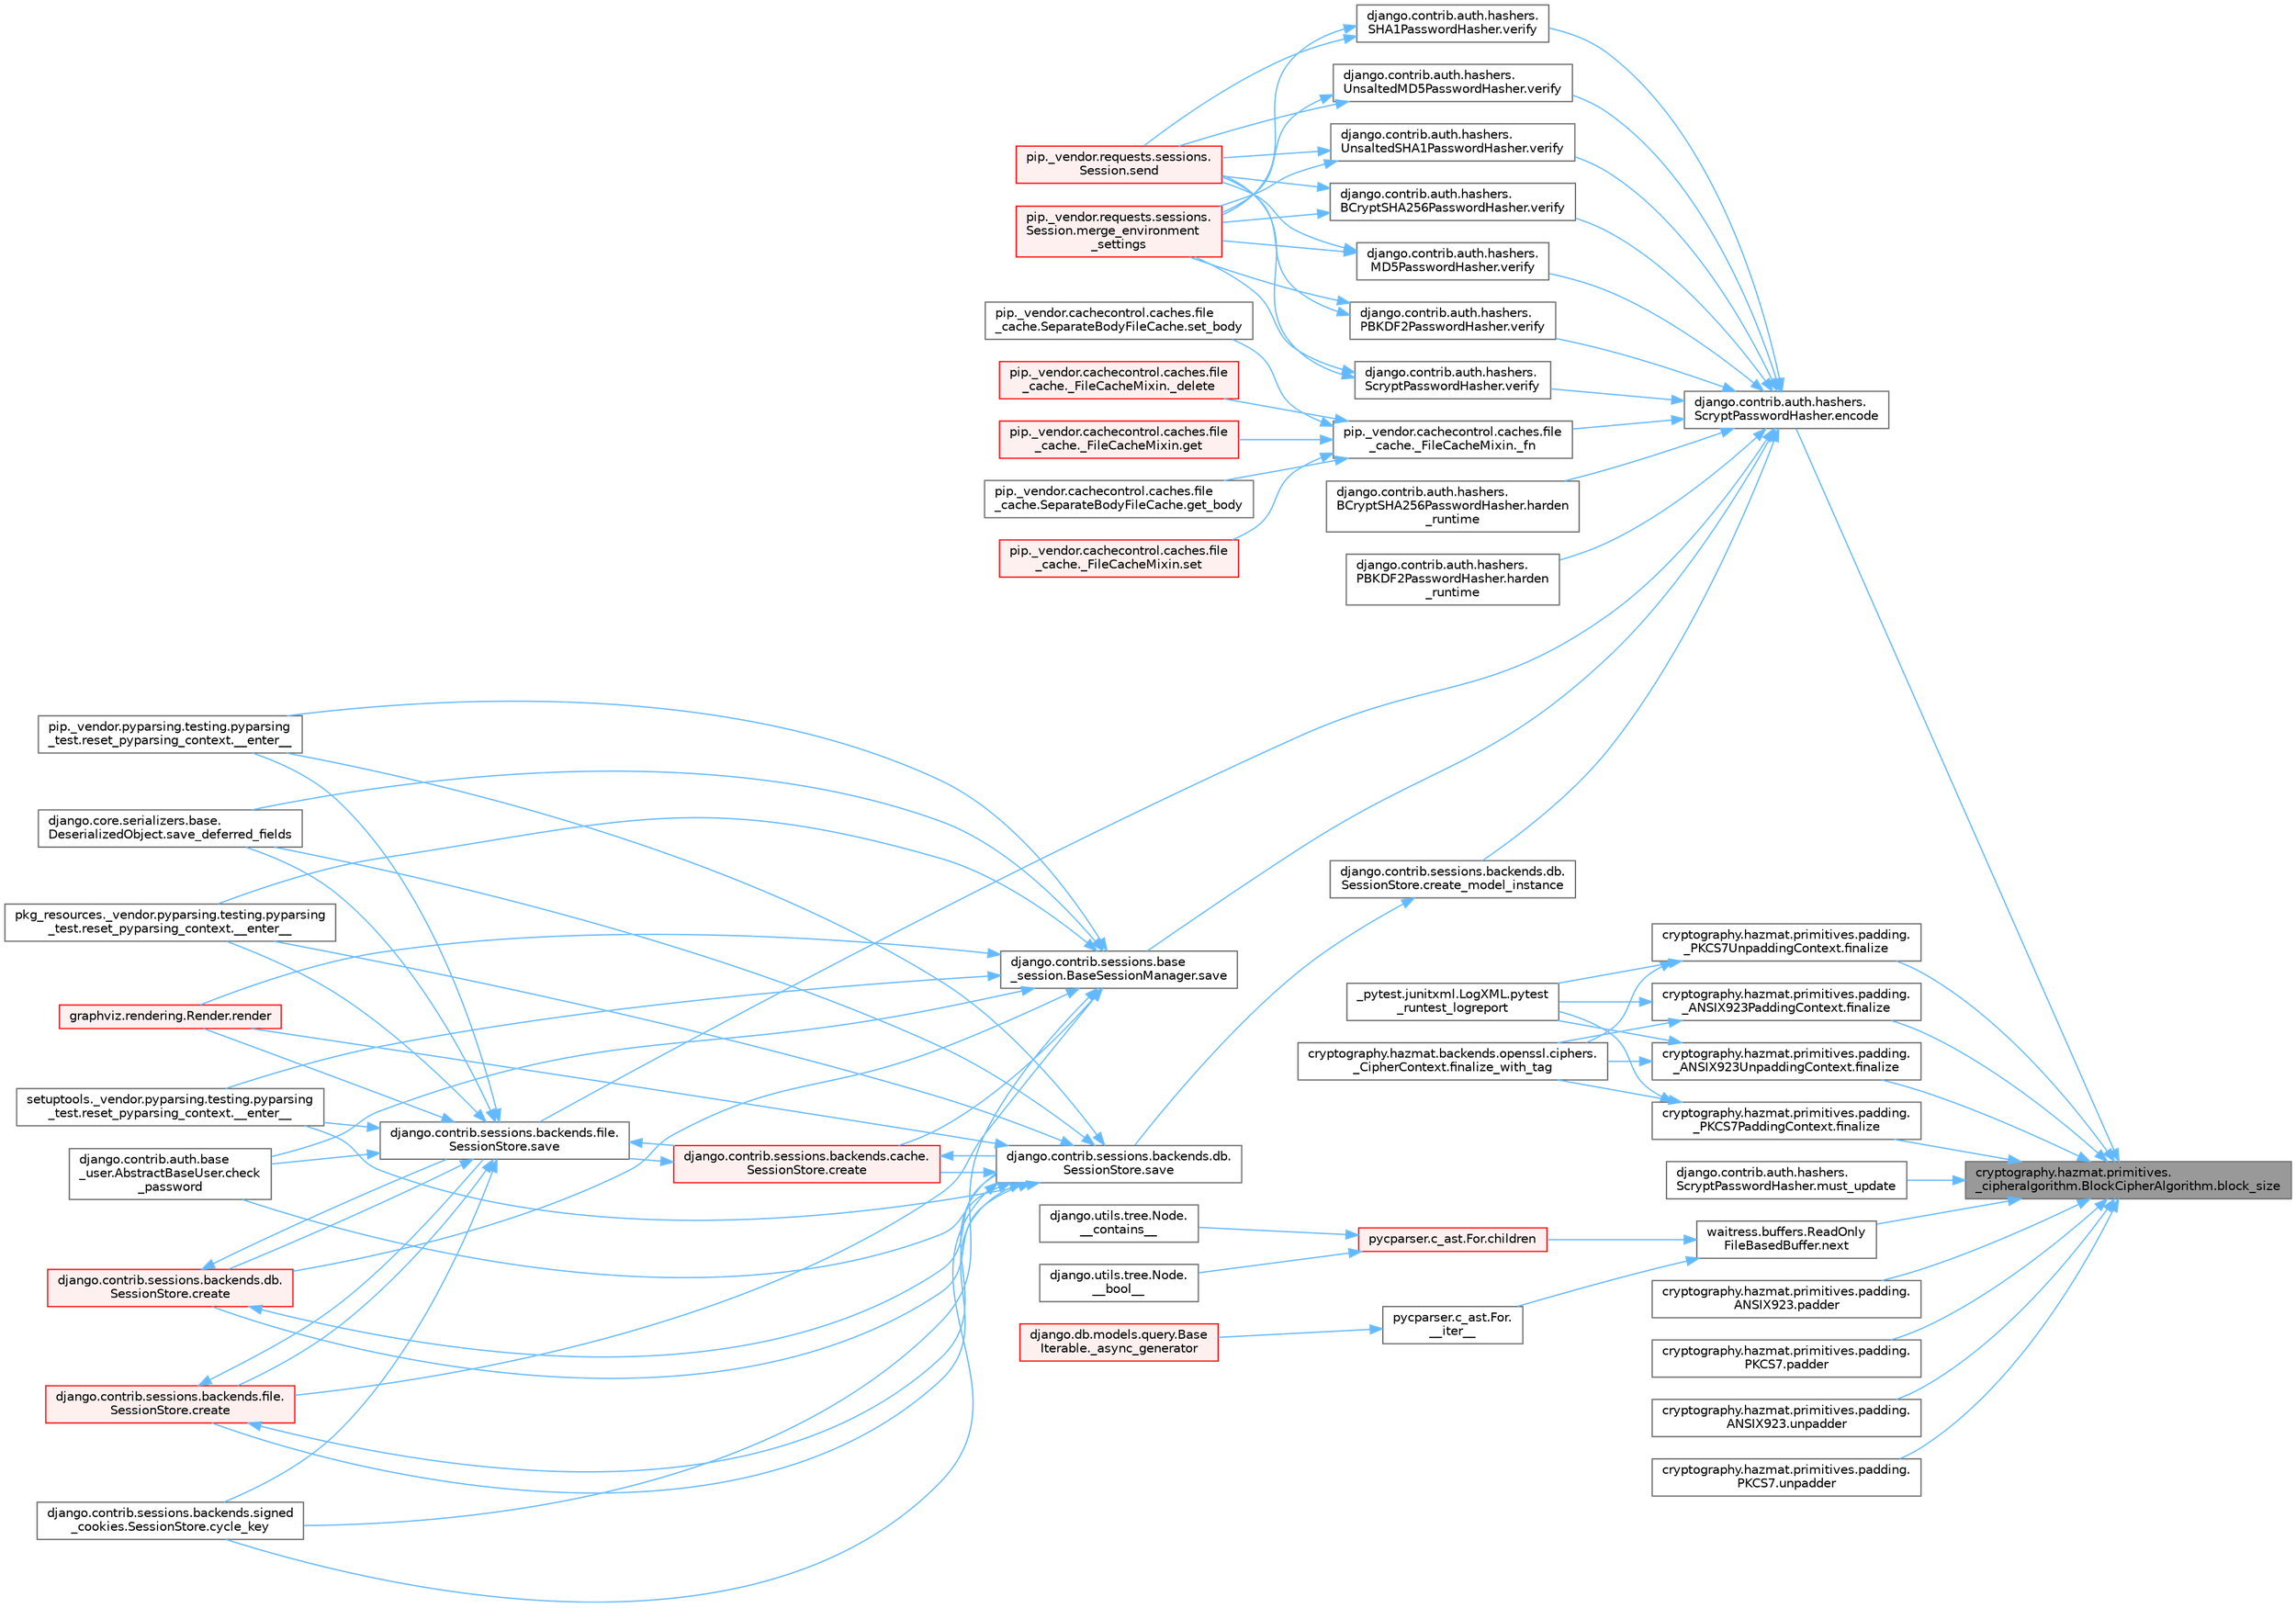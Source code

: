 digraph "cryptography.hazmat.primitives._cipheralgorithm.BlockCipherAlgorithm.block_size"
{
 // LATEX_PDF_SIZE
  bgcolor="transparent";
  edge [fontname=Helvetica,fontsize=10,labelfontname=Helvetica,labelfontsize=10];
  node [fontname=Helvetica,fontsize=10,shape=box,height=0.2,width=0.4];
  rankdir="RL";
  Node1 [id="Node000001",label="cryptography.hazmat.primitives.\l_cipheralgorithm.BlockCipherAlgorithm.block_size",height=0.2,width=0.4,color="gray40", fillcolor="grey60", style="filled", fontcolor="black",tooltip=" "];
  Node1 -> Node2 [id="edge1_Node000001_Node000002",dir="back",color="steelblue1",style="solid",tooltip=" "];
  Node2 [id="Node000002",label="django.contrib.auth.hashers.\lScryptPasswordHasher.encode",height=0.2,width=0.4,color="grey40", fillcolor="white", style="filled",URL="$classdjango_1_1contrib_1_1auth_1_1hashers_1_1_scrypt_password_hasher.html#a1a5a33b642b1c9e74c5fd8a7c599b06b",tooltip=" "];
  Node2 -> Node3 [id="edge2_Node000002_Node000003",dir="back",color="steelblue1",style="solid",tooltip=" "];
  Node3 [id="Node000003",label="pip._vendor.cachecontrol.caches.file\l_cache._FileCacheMixin._fn",height=0.2,width=0.4,color="grey40", fillcolor="white", style="filled",URL="$classpip_1_1__vendor_1_1cachecontrol_1_1caches_1_1file__cache_1_1___file_cache_mixin.html#a8e94253502ca252f8c8ca1e4921fd42f",tooltip=" "];
  Node3 -> Node4 [id="edge3_Node000003_Node000004",dir="back",color="steelblue1",style="solid",tooltip=" "];
  Node4 [id="Node000004",label="pip._vendor.cachecontrol.caches.file\l_cache._FileCacheMixin._delete",height=0.2,width=0.4,color="red", fillcolor="#FFF0F0", style="filled",URL="$classpip_1_1__vendor_1_1cachecontrol_1_1caches_1_1file__cache_1_1___file_cache_mixin.html#a0ebc930693f8386cf1231d4ab04fb800",tooltip=" "];
  Node3 -> Node3176 [id="edge4_Node000003_Node003176",dir="back",color="steelblue1",style="solid",tooltip=" "];
  Node3176 [id="Node003176",label="pip._vendor.cachecontrol.caches.file\l_cache._FileCacheMixin.get",height=0.2,width=0.4,color="red", fillcolor="#FFF0F0", style="filled",URL="$classpip_1_1__vendor_1_1cachecontrol_1_1caches_1_1file__cache_1_1___file_cache_mixin.html#afef88044f42ddd480be90e94a50e07bc",tooltip=" "];
  Node3 -> Node3177 [id="edge5_Node000003_Node003177",dir="back",color="steelblue1",style="solid",tooltip=" "];
  Node3177 [id="Node003177",label="pip._vendor.cachecontrol.caches.file\l_cache.SeparateBodyFileCache.get_body",height=0.2,width=0.4,color="grey40", fillcolor="white", style="filled",URL="$classpip_1_1__vendor_1_1cachecontrol_1_1caches_1_1file__cache_1_1_separate_body_file_cache.html#a96853f5f4944aab4999b423e98ae94a7",tooltip=" "];
  Node3 -> Node3178 [id="edge6_Node000003_Node003178",dir="back",color="steelblue1",style="solid",tooltip=" "];
  Node3178 [id="Node003178",label="pip._vendor.cachecontrol.caches.file\l_cache._FileCacheMixin.set",height=0.2,width=0.4,color="red", fillcolor="#FFF0F0", style="filled",URL="$classpip_1_1__vendor_1_1cachecontrol_1_1caches_1_1file__cache_1_1___file_cache_mixin.html#ae8a7588fc5a71680756743e05deeea9b",tooltip=" "];
  Node3 -> Node3179 [id="edge7_Node000003_Node003179",dir="back",color="steelblue1",style="solid",tooltip=" "];
  Node3179 [id="Node003179",label="pip._vendor.cachecontrol.caches.file\l_cache.SeparateBodyFileCache.set_body",height=0.2,width=0.4,color="grey40", fillcolor="white", style="filled",URL="$classpip_1_1__vendor_1_1cachecontrol_1_1caches_1_1file__cache_1_1_separate_body_file_cache.html#a8fabbb6143c6afca2477309d3dfa7067",tooltip=" "];
  Node2 -> Node1805 [id="edge8_Node000002_Node001805",dir="back",color="steelblue1",style="solid",tooltip=" "];
  Node1805 [id="Node001805",label="django.contrib.sessions.backends.db.\lSessionStore.create_model_instance",height=0.2,width=0.4,color="grey40", fillcolor="white", style="filled",URL="$classdjango_1_1contrib_1_1sessions_1_1backends_1_1db_1_1_session_store.html#a0a3de585eb81b76b2c9c405702a7a563",tooltip=" "];
  Node1805 -> Node294 [id="edge9_Node001805_Node000294",dir="back",color="steelblue1",style="solid",tooltip=" "];
  Node294 [id="Node000294",label="django.contrib.sessions.backends.db.\lSessionStore.save",height=0.2,width=0.4,color="grey40", fillcolor="white", style="filled",URL="$classdjango_1_1contrib_1_1sessions_1_1backends_1_1db_1_1_session_store.html#a68a6b4f159bd3dc969ec80b34c1622af",tooltip=" "];
  Node294 -> Node295 [id="edge10_Node000294_Node000295",dir="back",color="steelblue1",style="solid",tooltip=" "];
  Node295 [id="Node000295",label="pip._vendor.pyparsing.testing.pyparsing\l_test.reset_pyparsing_context.__enter__",height=0.2,width=0.4,color="grey40", fillcolor="white", style="filled",URL="$classpip_1_1__vendor_1_1pyparsing_1_1testing_1_1pyparsing__test_1_1reset__pyparsing__context.html#a3d39d97a0d95a9b46c987e6dff52b7c0",tooltip=" "];
  Node294 -> Node296 [id="edge11_Node000294_Node000296",dir="back",color="steelblue1",style="solid",tooltip=" "];
  Node296 [id="Node000296",label="pkg_resources._vendor.pyparsing.testing.pyparsing\l_test.reset_pyparsing_context.__enter__",height=0.2,width=0.4,color="grey40", fillcolor="white", style="filled",URL="$classpkg__resources_1_1__vendor_1_1pyparsing_1_1testing_1_1pyparsing__test_1_1reset__pyparsing__context.html#a8d8360c033ccc7296fb9323a07cdeb25",tooltip=" "];
  Node294 -> Node297 [id="edge12_Node000294_Node000297",dir="back",color="steelblue1",style="solid",tooltip=" "];
  Node297 [id="Node000297",label="setuptools._vendor.pyparsing.testing.pyparsing\l_test.reset_pyparsing_context.__enter__",height=0.2,width=0.4,color="grey40", fillcolor="white", style="filled",URL="$classsetuptools_1_1__vendor_1_1pyparsing_1_1testing_1_1pyparsing__test_1_1reset__pyparsing__context.html#a436e2ea8355c86505c8cfdae81714c7c",tooltip=" "];
  Node294 -> Node298 [id="edge13_Node000294_Node000298",dir="back",color="steelblue1",style="solid",tooltip=" "];
  Node298 [id="Node000298",label="django.contrib.auth.base\l_user.AbstractBaseUser.check\l_password",height=0.2,width=0.4,color="grey40", fillcolor="white", style="filled",URL="$classdjango_1_1contrib_1_1auth_1_1base__user_1_1_abstract_base_user.html#aaa9bb7fa5353bc1917dbd7f87b63321a",tooltip=" "];
  Node294 -> Node299 [id="edge14_Node000294_Node000299",dir="back",color="steelblue1",style="solid",tooltip=" "];
  Node299 [id="Node000299",label="django.contrib.sessions.backends.cache.\lSessionStore.create",height=0.2,width=0.4,color="red", fillcolor="#FFF0F0", style="filled",URL="$classdjango_1_1contrib_1_1sessions_1_1backends_1_1cache_1_1_session_store.html#a38c9efbdb5115fd1820ae198b767c39c",tooltip=" "];
  Node299 -> Node294 [id="edge15_Node000299_Node000294",dir="back",color="steelblue1",style="solid",tooltip=" "];
  Node299 -> Node690 [id="edge16_Node000299_Node000690",dir="back",color="steelblue1",style="solid",tooltip=" "];
  Node690 [id="Node000690",label="django.contrib.sessions.backends.file.\lSessionStore.save",height=0.2,width=0.4,color="grey40", fillcolor="white", style="filled",URL="$classdjango_1_1contrib_1_1sessions_1_1backends_1_1file_1_1_session_store.html#af170f9c112376eb1627509287bf9620f",tooltip=" "];
  Node690 -> Node295 [id="edge17_Node000690_Node000295",dir="back",color="steelblue1",style="solid",tooltip=" "];
  Node690 -> Node296 [id="edge18_Node000690_Node000296",dir="back",color="steelblue1",style="solid",tooltip=" "];
  Node690 -> Node297 [id="edge19_Node000690_Node000297",dir="back",color="steelblue1",style="solid",tooltip=" "];
  Node690 -> Node298 [id="edge20_Node000690_Node000298",dir="back",color="steelblue1",style="solid",tooltip=" "];
  Node690 -> Node299 [id="edge21_Node000690_Node000299",dir="back",color="steelblue1",style="solid",tooltip=" "];
  Node690 -> Node521 [id="edge22_Node000690_Node000521",dir="back",color="steelblue1",style="solid",tooltip=" "];
  Node521 [id="Node000521",label="django.contrib.sessions.backends.db.\lSessionStore.create",height=0.2,width=0.4,color="red", fillcolor="#FFF0F0", style="filled",URL="$classdjango_1_1contrib_1_1sessions_1_1backends_1_1db_1_1_session_store.html#a4a98c0168c61e75be58e279660aa6ce4",tooltip=" "];
  Node521 -> Node294 [id="edge23_Node000521_Node000294",dir="back",color="steelblue1",style="solid",tooltip=" "];
  Node521 -> Node690 [id="edge24_Node000521_Node000690",dir="back",color="steelblue1",style="solid",tooltip=" "];
  Node690 -> Node681 [id="edge25_Node000690_Node000681",dir="back",color="steelblue1",style="solid",tooltip=" "];
  Node681 [id="Node000681",label="django.contrib.sessions.backends.file.\lSessionStore.create",height=0.2,width=0.4,color="red", fillcolor="#FFF0F0", style="filled",URL="$classdjango_1_1contrib_1_1sessions_1_1backends_1_1file_1_1_session_store.html#a6624db6a37dfff490f837047e0a60dda",tooltip=" "];
  Node681 -> Node294 [id="edge26_Node000681_Node000294",dir="back",color="steelblue1",style="solid",tooltip=" "];
  Node681 -> Node690 [id="edge27_Node000681_Node000690",dir="back",color="steelblue1",style="solid",tooltip=" "];
  Node690 -> Node688 [id="edge28_Node000690_Node000688",dir="back",color="steelblue1",style="solid",tooltip=" "];
  Node688 [id="Node000688",label="django.contrib.sessions.backends.signed\l_cookies.SessionStore.cycle_key",height=0.2,width=0.4,color="grey40", fillcolor="white", style="filled",URL="$classdjango_1_1contrib_1_1sessions_1_1backends_1_1signed__cookies_1_1_session_store.html#abf8e71313b847459c30f19e691c25a93",tooltip=" "];
  Node690 -> Node372 [id="edge29_Node000690_Node000372",dir="back",color="steelblue1",style="solid",tooltip=" "];
  Node372 [id="Node000372",label="graphviz.rendering.Render.render",height=0.2,width=0.4,color="red", fillcolor="#FFF0F0", style="filled",URL="$classgraphviz_1_1rendering_1_1_render.html#a0249d6538d64a6b59b1bed64d4636456",tooltip=" "];
  Node690 -> Node689 [id="edge30_Node000690_Node000689",dir="back",color="steelblue1",style="solid",tooltip=" "];
  Node689 [id="Node000689",label="django.core.serializers.base.\lDeserializedObject.save_deferred_fields",height=0.2,width=0.4,color="grey40", fillcolor="white", style="filled",URL="$classdjango_1_1core_1_1serializers_1_1base_1_1_deserialized_object.html#a2fd4269d14e2f58fda59335c79a582f5",tooltip=" "];
  Node294 -> Node521 [id="edge31_Node000294_Node000521",dir="back",color="steelblue1",style="solid",tooltip=" "];
  Node294 -> Node681 [id="edge32_Node000294_Node000681",dir="back",color="steelblue1",style="solid",tooltip=" "];
  Node294 -> Node688 [id="edge33_Node000294_Node000688",dir="back",color="steelblue1",style="solid",tooltip=" "];
  Node294 -> Node372 [id="edge34_Node000294_Node000372",dir="back",color="steelblue1",style="solid",tooltip=" "];
  Node294 -> Node689 [id="edge35_Node000294_Node000689",dir="back",color="steelblue1",style="solid",tooltip=" "];
  Node2 -> Node3024 [id="edge36_Node000002_Node003024",dir="back",color="steelblue1",style="solid",tooltip=" "];
  Node3024 [id="Node003024",label="django.contrib.auth.hashers.\lBCryptSHA256PasswordHasher.harden\l_runtime",height=0.2,width=0.4,color="grey40", fillcolor="white", style="filled",URL="$classdjango_1_1contrib_1_1auth_1_1hashers_1_1_b_crypt_s_h_a256_password_hasher.html#aeb2d930973f5a8b0a605c789332df5b0",tooltip=" "];
  Node2 -> Node291 [id="edge37_Node000002_Node000291",dir="back",color="steelblue1",style="solid",tooltip=" "];
  Node291 [id="Node000291",label="django.contrib.auth.hashers.\lPBKDF2PasswordHasher.harden\l_runtime",height=0.2,width=0.4,color="grey40", fillcolor="white", style="filled",URL="$classdjango_1_1contrib_1_1auth_1_1hashers_1_1_p_b_k_d_f2_password_hasher.html#ae7f1dcad47802823597610b026fae83a",tooltip=" "];
  Node2 -> Node690 [id="edge38_Node000002_Node000690",dir="back",color="steelblue1",style="solid",tooltip=" "];
  Node2 -> Node3025 [id="edge39_Node000002_Node003025",dir="back",color="steelblue1",style="solid",tooltip=" "];
  Node3025 [id="Node003025",label="django.contrib.sessions.base\l_session.BaseSessionManager.save",height=0.2,width=0.4,color="grey40", fillcolor="white", style="filled",URL="$classdjango_1_1contrib_1_1sessions_1_1base__session_1_1_base_session_manager.html#a323bed24720881f2b0c3e3fce57c1a5a",tooltip=" "];
  Node3025 -> Node295 [id="edge40_Node003025_Node000295",dir="back",color="steelblue1",style="solid",tooltip=" "];
  Node3025 -> Node296 [id="edge41_Node003025_Node000296",dir="back",color="steelblue1",style="solid",tooltip=" "];
  Node3025 -> Node297 [id="edge42_Node003025_Node000297",dir="back",color="steelblue1",style="solid",tooltip=" "];
  Node3025 -> Node298 [id="edge43_Node003025_Node000298",dir="back",color="steelblue1",style="solid",tooltip=" "];
  Node3025 -> Node299 [id="edge44_Node003025_Node000299",dir="back",color="steelblue1",style="solid",tooltip=" "];
  Node3025 -> Node521 [id="edge45_Node003025_Node000521",dir="back",color="steelblue1",style="solid",tooltip=" "];
  Node3025 -> Node681 [id="edge46_Node003025_Node000681",dir="back",color="steelblue1",style="solid",tooltip=" "];
  Node3025 -> Node688 [id="edge47_Node003025_Node000688",dir="back",color="steelblue1",style="solid",tooltip=" "];
  Node3025 -> Node372 [id="edge48_Node003025_Node000372",dir="back",color="steelblue1",style="solid",tooltip=" "];
  Node3025 -> Node689 [id="edge49_Node003025_Node000689",dir="back",color="steelblue1",style="solid",tooltip=" "];
  Node2 -> Node3026 [id="edge50_Node000002_Node003026",dir="back",color="steelblue1",style="solid",tooltip=" "];
  Node3026 [id="Node003026",label="django.contrib.auth.hashers.\lBCryptSHA256PasswordHasher.verify",height=0.2,width=0.4,color="grey40", fillcolor="white", style="filled",URL="$classdjango_1_1contrib_1_1auth_1_1hashers_1_1_b_crypt_s_h_a256_password_hasher.html#aace67824fb9a74b812da9e723c452182",tooltip=" "];
  Node3026 -> Node1783 [id="edge51_Node003026_Node001783",dir="back",color="steelblue1",style="solid",tooltip=" "];
  Node1783 [id="Node001783",label="pip._vendor.requests.sessions.\lSession.merge_environment\l_settings",height=0.2,width=0.4,color="red", fillcolor="#FFF0F0", style="filled",URL="$classpip_1_1__vendor_1_1requests_1_1sessions_1_1_session.html#a1bbc07ae0fd8434a0ae651e3eb482be0",tooltip=" "];
  Node3026 -> Node1784 [id="edge52_Node003026_Node001784",dir="back",color="steelblue1",style="solid",tooltip=" "];
  Node1784 [id="Node001784",label="pip._vendor.requests.sessions.\lSession.send",height=0.2,width=0.4,color="red", fillcolor="#FFF0F0", style="filled",URL="$classpip_1_1__vendor_1_1requests_1_1sessions_1_1_session.html#ac53877008b8d3c6901be36033885124c",tooltip=" "];
  Node2 -> Node3019 [id="edge53_Node000002_Node003019",dir="back",color="steelblue1",style="solid",tooltip=" "];
  Node3019 [id="Node003019",label="django.contrib.auth.hashers.\lMD5PasswordHasher.verify",height=0.2,width=0.4,color="grey40", fillcolor="white", style="filled",URL="$classdjango_1_1contrib_1_1auth_1_1hashers_1_1_m_d5_password_hasher.html#a5ee1720bbd104f7f53ced6d0f7847393",tooltip=" "];
  Node3019 -> Node1783 [id="edge54_Node003019_Node001783",dir="back",color="steelblue1",style="solid",tooltip=" "];
  Node3019 -> Node1784 [id="edge55_Node003019_Node001784",dir="back",color="steelblue1",style="solid",tooltip=" "];
  Node2 -> Node3020 [id="edge56_Node000002_Node003020",dir="back",color="steelblue1",style="solid",tooltip=" "];
  Node3020 [id="Node003020",label="django.contrib.auth.hashers.\lPBKDF2PasswordHasher.verify",height=0.2,width=0.4,color="grey40", fillcolor="white", style="filled",URL="$classdjango_1_1contrib_1_1auth_1_1hashers_1_1_p_b_k_d_f2_password_hasher.html#a769f11e83d4f84b6a1aa2414aa345a96",tooltip=" "];
  Node3020 -> Node1783 [id="edge57_Node003020_Node001783",dir="back",color="steelblue1",style="solid",tooltip=" "];
  Node3020 -> Node1784 [id="edge58_Node003020_Node001784",dir="back",color="steelblue1",style="solid",tooltip=" "];
  Node2 -> Node3021 [id="edge59_Node000002_Node003021",dir="back",color="steelblue1",style="solid",tooltip=" "];
  Node3021 [id="Node003021",label="django.contrib.auth.hashers.\lScryptPasswordHasher.verify",height=0.2,width=0.4,color="grey40", fillcolor="white", style="filled",URL="$classdjango_1_1contrib_1_1auth_1_1hashers_1_1_scrypt_password_hasher.html#ae1fe41459b9b8cc72115d2f8c01f6776",tooltip=" "];
  Node3021 -> Node1783 [id="edge60_Node003021_Node001783",dir="back",color="steelblue1",style="solid",tooltip=" "];
  Node3021 -> Node1784 [id="edge61_Node003021_Node001784",dir="back",color="steelblue1",style="solid",tooltip=" "];
  Node2 -> Node3022 [id="edge62_Node000002_Node003022",dir="back",color="steelblue1",style="solid",tooltip=" "];
  Node3022 [id="Node003022",label="django.contrib.auth.hashers.\lSHA1PasswordHasher.verify",height=0.2,width=0.4,color="grey40", fillcolor="white", style="filled",URL="$classdjango_1_1contrib_1_1auth_1_1hashers_1_1_s_h_a1_password_hasher.html#a5ac2a7038875bc3da2654b03c1ae2716",tooltip=" "];
  Node3022 -> Node1783 [id="edge63_Node003022_Node001783",dir="back",color="steelblue1",style="solid",tooltip=" "];
  Node3022 -> Node1784 [id="edge64_Node003022_Node001784",dir="back",color="steelblue1",style="solid",tooltip=" "];
  Node2 -> Node3027 [id="edge65_Node000002_Node003027",dir="back",color="steelblue1",style="solid",tooltip=" "];
  Node3027 [id="Node003027",label="django.contrib.auth.hashers.\lUnsaltedMD5PasswordHasher.verify",height=0.2,width=0.4,color="grey40", fillcolor="white", style="filled",URL="$classdjango_1_1contrib_1_1auth_1_1hashers_1_1_unsalted_m_d5_password_hasher.html#ad634eb70221559f3132f12171b8ebae0",tooltip=" "];
  Node3027 -> Node1783 [id="edge66_Node003027_Node001783",dir="back",color="steelblue1",style="solid",tooltip=" "];
  Node3027 -> Node1784 [id="edge67_Node003027_Node001784",dir="back",color="steelblue1",style="solid",tooltip=" "];
  Node2 -> Node3028 [id="edge68_Node000002_Node003028",dir="back",color="steelblue1",style="solid",tooltip=" "];
  Node3028 [id="Node003028",label="django.contrib.auth.hashers.\lUnsaltedSHA1PasswordHasher.verify",height=0.2,width=0.4,color="grey40", fillcolor="white", style="filled",URL="$classdjango_1_1contrib_1_1auth_1_1hashers_1_1_unsalted_s_h_a1_password_hasher.html#ad4dd5a8b681866ea72b2b9b8b1f3a552",tooltip=" "];
  Node3028 -> Node1783 [id="edge69_Node003028_Node001783",dir="back",color="steelblue1",style="solid",tooltip=" "];
  Node3028 -> Node1784 [id="edge70_Node003028_Node001784",dir="back",color="steelblue1",style="solid",tooltip=" "];
  Node1 -> Node3180 [id="edge71_Node000001_Node003180",dir="back",color="steelblue1",style="solid",tooltip=" "];
  Node3180 [id="Node003180",label="cryptography.hazmat.primitives.padding.\l_ANSIX923PaddingContext.finalize",height=0.2,width=0.4,color="grey40", fillcolor="white", style="filled",URL="$classcryptography_1_1hazmat_1_1primitives_1_1padding_1_1___a_n_s_i_x923_padding_context.html#a97148e5787bf477a0958710d9bc8624e",tooltip=" "];
  Node3180 -> Node1222 [id="edge72_Node003180_Node001222",dir="back",color="steelblue1",style="solid",tooltip=" "];
  Node1222 [id="Node001222",label="cryptography.hazmat.backends.openssl.ciphers.\l_CipherContext.finalize_with_tag",height=0.2,width=0.4,color="grey40", fillcolor="white", style="filled",URL="$classcryptography_1_1hazmat_1_1backends_1_1openssl_1_1ciphers_1_1___cipher_context.html#aae08819b6b72f78215e57f1365a034af",tooltip=" "];
  Node3180 -> Node1223 [id="edge73_Node003180_Node001223",dir="back",color="steelblue1",style="solid",tooltip=" "];
  Node1223 [id="Node001223",label="_pytest.junitxml.LogXML.pytest\l_runtest_logreport",height=0.2,width=0.4,color="grey40", fillcolor="white", style="filled",URL="$class__pytest_1_1junitxml_1_1_log_x_m_l.html#aff5cb9810fd4071387c7b1b8ce408b5f",tooltip=" "];
  Node1 -> Node3181 [id="edge74_Node000001_Node003181",dir="back",color="steelblue1",style="solid",tooltip=" "];
  Node3181 [id="Node003181",label="cryptography.hazmat.primitives.padding.\l_ANSIX923UnpaddingContext.finalize",height=0.2,width=0.4,color="grey40", fillcolor="white", style="filled",URL="$classcryptography_1_1hazmat_1_1primitives_1_1padding_1_1___a_n_s_i_x923_unpadding_context.html#a1e8c7666509bd56a79df7264ccadde42",tooltip=" "];
  Node3181 -> Node1222 [id="edge75_Node003181_Node001222",dir="back",color="steelblue1",style="solid",tooltip=" "];
  Node3181 -> Node1223 [id="edge76_Node003181_Node001223",dir="back",color="steelblue1",style="solid",tooltip=" "];
  Node1 -> Node3182 [id="edge77_Node000001_Node003182",dir="back",color="steelblue1",style="solid",tooltip=" "];
  Node3182 [id="Node003182",label="cryptography.hazmat.primitives.padding.\l_PKCS7PaddingContext.finalize",height=0.2,width=0.4,color="grey40", fillcolor="white", style="filled",URL="$classcryptography_1_1hazmat_1_1primitives_1_1padding_1_1___p_k_c_s7_padding_context.html#a2881fe88b78a27da2f0cf001ee388b67",tooltip=" "];
  Node3182 -> Node1222 [id="edge78_Node003182_Node001222",dir="back",color="steelblue1",style="solid",tooltip=" "];
  Node3182 -> Node1223 [id="edge79_Node003182_Node001223",dir="back",color="steelblue1",style="solid",tooltip=" "];
  Node1 -> Node3183 [id="edge80_Node000001_Node003183",dir="back",color="steelblue1",style="solid",tooltip=" "];
  Node3183 [id="Node003183",label="cryptography.hazmat.primitives.padding.\l_PKCS7UnpaddingContext.finalize",height=0.2,width=0.4,color="grey40", fillcolor="white", style="filled",URL="$classcryptography_1_1hazmat_1_1primitives_1_1padding_1_1___p_k_c_s7_unpadding_context.html#a57fc46836a64025fe20456d3c32d3ce6",tooltip=" "];
  Node3183 -> Node1222 [id="edge81_Node003183_Node001222",dir="back",color="steelblue1",style="solid",tooltip=" "];
  Node3183 -> Node1223 [id="edge82_Node003183_Node001223",dir="back",color="steelblue1",style="solid",tooltip=" "];
  Node1 -> Node3009 [id="edge83_Node000001_Node003009",dir="back",color="steelblue1",style="solid",tooltip=" "];
  Node3009 [id="Node003009",label="django.contrib.auth.hashers.\lScryptPasswordHasher.must_update",height=0.2,width=0.4,color="grey40", fillcolor="white", style="filled",URL="$classdjango_1_1contrib_1_1auth_1_1hashers_1_1_scrypt_password_hasher.html#ad7430c0123af2934cfb00a1df1e98013",tooltip=" "];
  Node1 -> Node3184 [id="edge84_Node000001_Node003184",dir="back",color="steelblue1",style="solid",tooltip=" "];
  Node3184 [id="Node003184",label="waitress.buffers.ReadOnly\lFileBasedBuffer.next",height=0.2,width=0.4,color="grey40", fillcolor="white", style="filled",URL="$classwaitress_1_1buffers_1_1_read_only_file_based_buffer.html#abe4de40734fe741502bca32c8284c669",tooltip=" "];
  Node3184 -> Node3185 [id="edge85_Node003184_Node003185",dir="back",color="steelblue1",style="solid",tooltip=" "];
  Node3185 [id="Node003185",label="pycparser.c_ast.For.\l__iter__",height=0.2,width=0.4,color="grey40", fillcolor="white", style="filled",URL="$classpycparser_1_1c__ast_1_1_for.html#a5ec4d376b5226521b188ad1e5ef7895b",tooltip=" "];
  Node3185 -> Node59 [id="edge86_Node003185_Node000059",dir="back",color="steelblue1",style="solid",tooltip=" "];
  Node59 [id="Node000059",label="django.db.models.query.Base\lIterable._async_generator",height=0.2,width=0.4,color="red", fillcolor="#FFF0F0", style="filled",URL="$classdjango_1_1db_1_1models_1_1query_1_1_base_iterable.html#a3ecc2267976bc6628d1fe84d78355144",tooltip=" "];
  Node3184 -> Node3186 [id="edge87_Node003184_Node003186",dir="back",color="steelblue1",style="solid",tooltip=" "];
  Node3186 [id="Node003186",label="pycparser.c_ast.For.children",height=0.2,width=0.4,color="red", fillcolor="#FFF0F0", style="filled",URL="$classpycparser_1_1c__ast_1_1_for.html#a215c790814d9a305fc5046fec153fbe2",tooltip=" "];
  Node3186 -> Node1192 [id="edge88_Node003186_Node001192",dir="back",color="steelblue1",style="solid",tooltip=" "];
  Node1192 [id="Node001192",label="django.utils.tree.Node.\l__bool__",height=0.2,width=0.4,color="grey40", fillcolor="white", style="filled",URL="$classdjango_1_1utils_1_1tree_1_1_node.html#a70a56e9492f929d850eebc44de75e25c",tooltip=" "];
  Node3186 -> Node1193 [id="edge89_Node003186_Node001193",dir="back",color="steelblue1",style="solid",tooltip=" "];
  Node1193 [id="Node001193",label="django.utils.tree.Node.\l__contains__",height=0.2,width=0.4,color="grey40", fillcolor="white", style="filled",URL="$classdjango_1_1utils_1_1tree_1_1_node.html#ab55c47b46f14e5fde108b1c3cf95d93a",tooltip=" "];
  Node1 -> Node3187 [id="edge90_Node000001_Node003187",dir="back",color="steelblue1",style="solid",tooltip=" "];
  Node3187 [id="Node003187",label="cryptography.hazmat.primitives.padding.\lANSIX923.padder",height=0.2,width=0.4,color="grey40", fillcolor="white", style="filled",URL="$classcryptography_1_1hazmat_1_1primitives_1_1padding_1_1_a_n_s_i_x923.html#ac942dd4f2dc7b2981efc2dd770712648",tooltip=" "];
  Node1 -> Node3188 [id="edge91_Node000001_Node003188",dir="back",color="steelblue1",style="solid",tooltip=" "];
  Node3188 [id="Node003188",label="cryptography.hazmat.primitives.padding.\lPKCS7.padder",height=0.2,width=0.4,color="grey40", fillcolor="white", style="filled",URL="$classcryptography_1_1hazmat_1_1primitives_1_1padding_1_1_p_k_c_s7.html#a6e62fe5f3bf3ac7370166e0dd6d7c97e",tooltip=" "];
  Node1 -> Node3189 [id="edge92_Node000001_Node003189",dir="back",color="steelblue1",style="solid",tooltip=" "];
  Node3189 [id="Node003189",label="cryptography.hazmat.primitives.padding.\lANSIX923.unpadder",height=0.2,width=0.4,color="grey40", fillcolor="white", style="filled",URL="$classcryptography_1_1hazmat_1_1primitives_1_1padding_1_1_a_n_s_i_x923.html#a3983923931bc48c2ac5f695875189ea0",tooltip=" "];
  Node1 -> Node3190 [id="edge93_Node000001_Node003190",dir="back",color="steelblue1",style="solid",tooltip=" "];
  Node3190 [id="Node003190",label="cryptography.hazmat.primitives.padding.\lPKCS7.unpadder",height=0.2,width=0.4,color="grey40", fillcolor="white", style="filled",URL="$classcryptography_1_1hazmat_1_1primitives_1_1padding_1_1_p_k_c_s7.html#a36797646f126d3774d3ba441b10e6a05",tooltip=" "];
}
